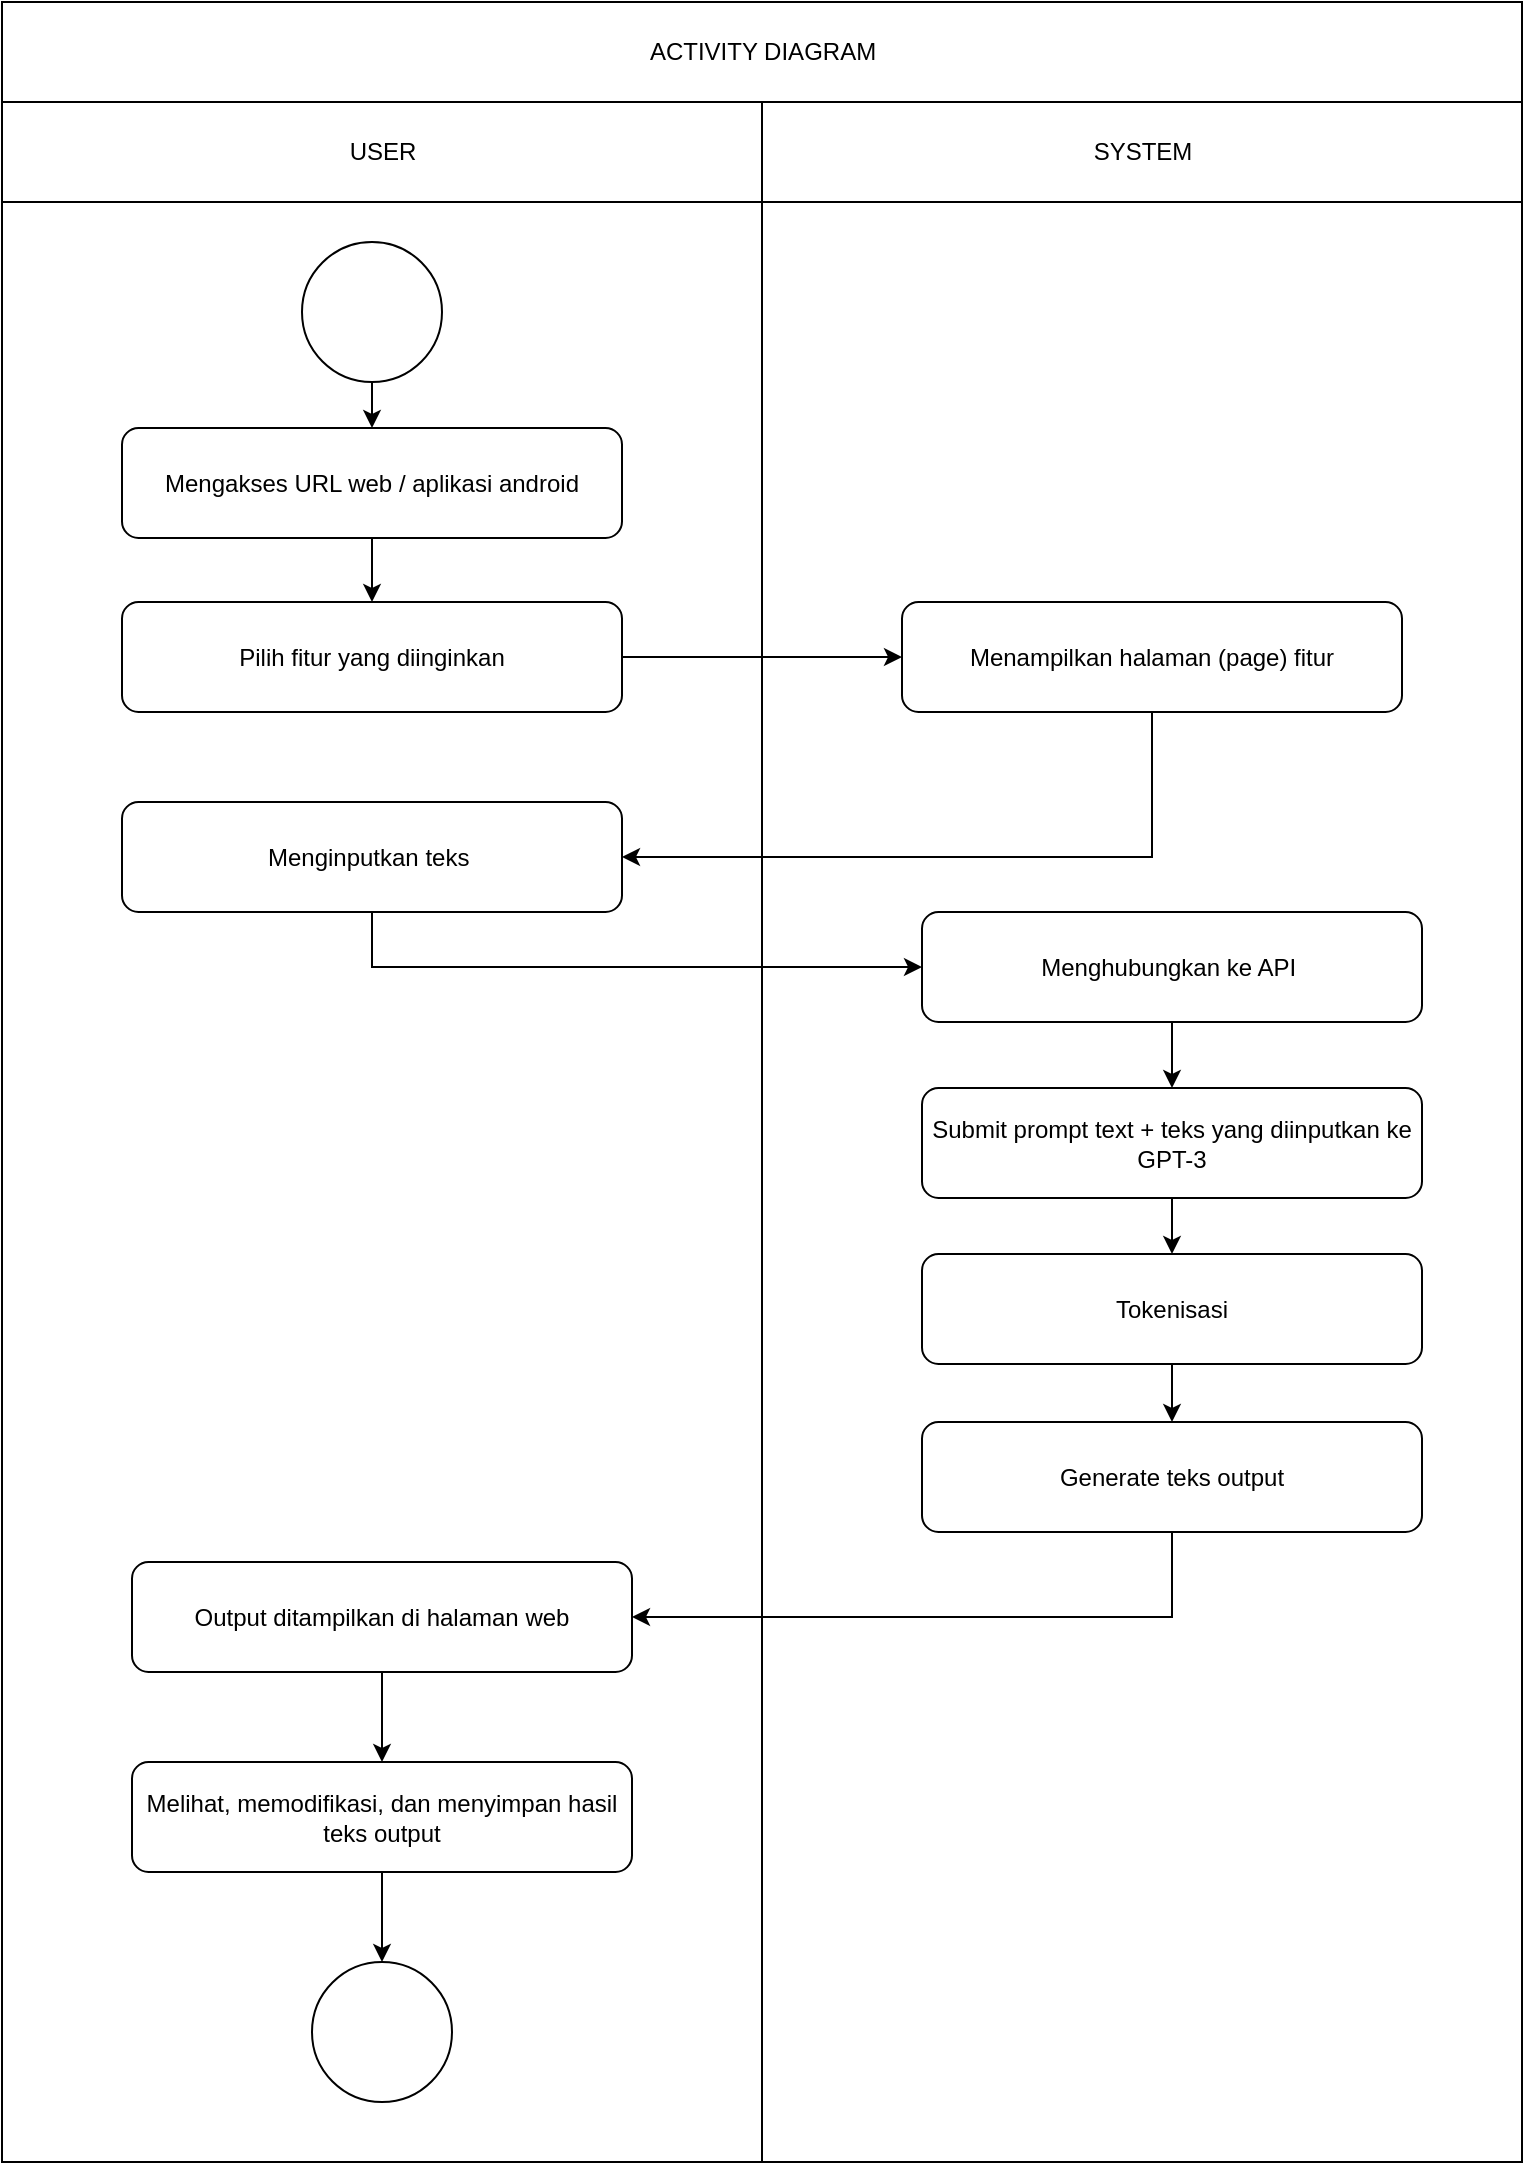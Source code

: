 <mxfile version="20.2.7" type="github">
  <diagram name="Page-1" id="e7e014a7-5840-1c2e-5031-d8a46d1fe8dd">
    <mxGraphModel dx="1022" dy="428" grid="1" gridSize="10" guides="1" tooltips="1" connect="1" arrows="1" fold="1" page="1" pageScale="1" pageWidth="1169" pageHeight="826" background="none" math="0" shadow="0">
      <root>
        <mxCell id="0" />
        <mxCell id="1" parent="0" />
        <mxCell id="WGar058YX-czErjZ4bIj-47" value="" style="html=1;" vertex="1" parent="1">
          <mxGeometry x="80" y="200" width="760" height="1080" as="geometry" />
        </mxCell>
        <mxCell id="WGar058YX-czErjZ4bIj-48" value="ACTIVITY DIAGRAM" style="html=1;" vertex="1" parent="1">
          <mxGeometry x="80" y="200" width="760" height="50" as="geometry" />
        </mxCell>
        <mxCell id="WGar058YX-czErjZ4bIj-49" value="" style="html=1;" vertex="1" parent="1">
          <mxGeometry x="80" y="250" width="380" height="1030" as="geometry" />
        </mxCell>
        <mxCell id="WGar058YX-czErjZ4bIj-50" value="USER" style="html=1;" vertex="1" parent="1">
          <mxGeometry x="80" y="250" width="380" height="50" as="geometry" />
        </mxCell>
        <mxCell id="WGar058YX-czErjZ4bIj-51" value="SYSTEM" style="html=1;" vertex="1" parent="1">
          <mxGeometry x="460" y="250" width="380" height="50" as="geometry" />
        </mxCell>
        <mxCell id="WGar058YX-czErjZ4bIj-66" style="edgeStyle=orthogonalEdgeStyle;rounded=0;orthogonalLoop=1;jettySize=auto;html=1;exitX=0.5;exitY=1;exitDx=0;exitDy=0;entryX=0.5;entryY=0;entryDx=0;entryDy=0;" edge="1" parent="1" source="WGar058YX-czErjZ4bIj-53" target="WGar058YX-czErjZ4bIj-54">
          <mxGeometry relative="1" as="geometry" />
        </mxCell>
        <mxCell id="WGar058YX-czErjZ4bIj-53" value="" style="ellipse;whiteSpace=wrap;html=1;aspect=fixed;" vertex="1" parent="1">
          <mxGeometry x="230" y="320" width="70" height="70" as="geometry" />
        </mxCell>
        <mxCell id="WGar058YX-czErjZ4bIj-67" style="edgeStyle=orthogonalEdgeStyle;rounded=0;orthogonalLoop=1;jettySize=auto;html=1;exitX=0.5;exitY=1;exitDx=0;exitDy=0;entryX=0.5;entryY=0;entryDx=0;entryDy=0;" edge="1" parent="1" source="WGar058YX-czErjZ4bIj-54" target="WGar058YX-czErjZ4bIj-55">
          <mxGeometry relative="1" as="geometry" />
        </mxCell>
        <mxCell id="WGar058YX-czErjZ4bIj-54" value="Mengakses URL web / aplikasi android" style="rounded=1;whiteSpace=wrap;html=1;" vertex="1" parent="1">
          <mxGeometry x="140" y="413" width="250" height="55" as="geometry" />
        </mxCell>
        <mxCell id="WGar058YX-czErjZ4bIj-68" style="edgeStyle=orthogonalEdgeStyle;rounded=0;orthogonalLoop=1;jettySize=auto;html=1;exitX=1;exitY=0.5;exitDx=0;exitDy=0;entryX=0;entryY=0.5;entryDx=0;entryDy=0;" edge="1" parent="1" source="WGar058YX-czErjZ4bIj-55" target="WGar058YX-czErjZ4bIj-56">
          <mxGeometry relative="1" as="geometry" />
        </mxCell>
        <mxCell id="WGar058YX-czErjZ4bIj-55" value="Pilih fitur yang diinginkan" style="rounded=1;whiteSpace=wrap;html=1;" vertex="1" parent="1">
          <mxGeometry x="140" y="500" width="250" height="55" as="geometry" />
        </mxCell>
        <mxCell id="WGar058YX-czErjZ4bIj-69" style="edgeStyle=orthogonalEdgeStyle;rounded=0;orthogonalLoop=1;jettySize=auto;html=1;exitX=0.5;exitY=1;exitDx=0;exitDy=0;entryX=1;entryY=0.5;entryDx=0;entryDy=0;" edge="1" parent="1" source="WGar058YX-czErjZ4bIj-56" target="WGar058YX-czErjZ4bIj-57">
          <mxGeometry relative="1" as="geometry" />
        </mxCell>
        <mxCell id="WGar058YX-czErjZ4bIj-56" value="Menampilkan halaman (page) fitur" style="rounded=1;whiteSpace=wrap;html=1;" vertex="1" parent="1">
          <mxGeometry x="530" y="500" width="250" height="55" as="geometry" />
        </mxCell>
        <mxCell id="WGar058YX-czErjZ4bIj-70" style="edgeStyle=orthogonalEdgeStyle;rounded=0;orthogonalLoop=1;jettySize=auto;html=1;exitX=0.5;exitY=1;exitDx=0;exitDy=0;entryX=0;entryY=0.5;entryDx=0;entryDy=0;" edge="1" parent="1" source="WGar058YX-czErjZ4bIj-57" target="WGar058YX-czErjZ4bIj-58">
          <mxGeometry relative="1" as="geometry" />
        </mxCell>
        <mxCell id="WGar058YX-czErjZ4bIj-57" value="Menginputkan teks&amp;nbsp;" style="rounded=1;whiteSpace=wrap;html=1;" vertex="1" parent="1">
          <mxGeometry x="140" y="600" width="250" height="55" as="geometry" />
        </mxCell>
        <mxCell id="WGar058YX-czErjZ4bIj-71" style="edgeStyle=orthogonalEdgeStyle;rounded=0;orthogonalLoop=1;jettySize=auto;html=1;exitX=0.5;exitY=1;exitDx=0;exitDy=0;entryX=0.5;entryY=0;entryDx=0;entryDy=0;" edge="1" parent="1" source="WGar058YX-czErjZ4bIj-58" target="WGar058YX-czErjZ4bIj-60">
          <mxGeometry relative="1" as="geometry" />
        </mxCell>
        <mxCell id="WGar058YX-czErjZ4bIj-58" value="Menghubungkan ke API&amp;nbsp;" style="rounded=1;whiteSpace=wrap;html=1;" vertex="1" parent="1">
          <mxGeometry x="540" y="655" width="250" height="55" as="geometry" />
        </mxCell>
        <mxCell id="WGar058YX-czErjZ4bIj-72" style="edgeStyle=orthogonalEdgeStyle;rounded=0;orthogonalLoop=1;jettySize=auto;html=1;exitX=0.5;exitY=1;exitDx=0;exitDy=0;entryX=0.5;entryY=0;entryDx=0;entryDy=0;" edge="1" parent="1" source="WGar058YX-czErjZ4bIj-60" target="WGar058YX-czErjZ4bIj-64">
          <mxGeometry relative="1" as="geometry" />
        </mxCell>
        <mxCell id="WGar058YX-czErjZ4bIj-60" value="Submit prompt text + teks yang diinputkan ke GPT-3" style="rounded=1;whiteSpace=wrap;html=1;" vertex="1" parent="1">
          <mxGeometry x="540" y="743" width="250" height="55" as="geometry" />
        </mxCell>
        <mxCell id="WGar058YX-czErjZ4bIj-74" style="edgeStyle=orthogonalEdgeStyle;rounded=0;orthogonalLoop=1;jettySize=auto;html=1;exitX=0.5;exitY=1;exitDx=0;exitDy=0;entryX=1;entryY=0.5;entryDx=0;entryDy=0;" edge="1" parent="1" source="WGar058YX-czErjZ4bIj-61" target="WGar058YX-czErjZ4bIj-62">
          <mxGeometry relative="1" as="geometry" />
        </mxCell>
        <mxCell id="WGar058YX-czErjZ4bIj-61" value="Generate teks output" style="rounded=1;whiteSpace=wrap;html=1;" vertex="1" parent="1">
          <mxGeometry x="540" y="910" width="250" height="55" as="geometry" />
        </mxCell>
        <mxCell id="WGar058YX-czErjZ4bIj-75" style="edgeStyle=orthogonalEdgeStyle;rounded=0;orthogonalLoop=1;jettySize=auto;html=1;exitX=0.5;exitY=1;exitDx=0;exitDy=0;entryX=0.5;entryY=0;entryDx=0;entryDy=0;" edge="1" parent="1" source="WGar058YX-czErjZ4bIj-62" target="WGar058YX-czErjZ4bIj-63">
          <mxGeometry relative="1" as="geometry" />
        </mxCell>
        <mxCell id="WGar058YX-czErjZ4bIj-62" value="Output ditampilkan di halaman web" style="rounded=1;whiteSpace=wrap;html=1;" vertex="1" parent="1">
          <mxGeometry x="145" y="980" width="250" height="55" as="geometry" />
        </mxCell>
        <mxCell id="WGar058YX-czErjZ4bIj-76" style="edgeStyle=orthogonalEdgeStyle;rounded=0;orthogonalLoop=1;jettySize=auto;html=1;exitX=0.5;exitY=1;exitDx=0;exitDy=0;entryX=0.5;entryY=0;entryDx=0;entryDy=0;" edge="1" parent="1" source="WGar058YX-czErjZ4bIj-63" target="WGar058YX-czErjZ4bIj-65">
          <mxGeometry relative="1" as="geometry" />
        </mxCell>
        <mxCell id="WGar058YX-czErjZ4bIj-63" value="Melihat, memodifikasi, dan menyimpan hasil teks output" style="rounded=1;whiteSpace=wrap;html=1;" vertex="1" parent="1">
          <mxGeometry x="145" y="1080" width="250" height="55" as="geometry" />
        </mxCell>
        <mxCell id="WGar058YX-czErjZ4bIj-73" style="edgeStyle=orthogonalEdgeStyle;rounded=0;orthogonalLoop=1;jettySize=auto;html=1;exitX=0.5;exitY=1;exitDx=0;exitDy=0;entryX=0.5;entryY=0;entryDx=0;entryDy=0;" edge="1" parent="1" source="WGar058YX-czErjZ4bIj-64" target="WGar058YX-czErjZ4bIj-61">
          <mxGeometry relative="1" as="geometry" />
        </mxCell>
        <mxCell id="WGar058YX-czErjZ4bIj-64" value="Tokenisasi" style="rounded=1;whiteSpace=wrap;html=1;" vertex="1" parent="1">
          <mxGeometry x="540" y="826" width="250" height="55" as="geometry" />
        </mxCell>
        <mxCell id="WGar058YX-czErjZ4bIj-65" value="" style="ellipse;whiteSpace=wrap;html=1;aspect=fixed;" vertex="1" parent="1">
          <mxGeometry x="235" y="1180" width="70" height="70" as="geometry" />
        </mxCell>
      </root>
    </mxGraphModel>
  </diagram>
</mxfile>
